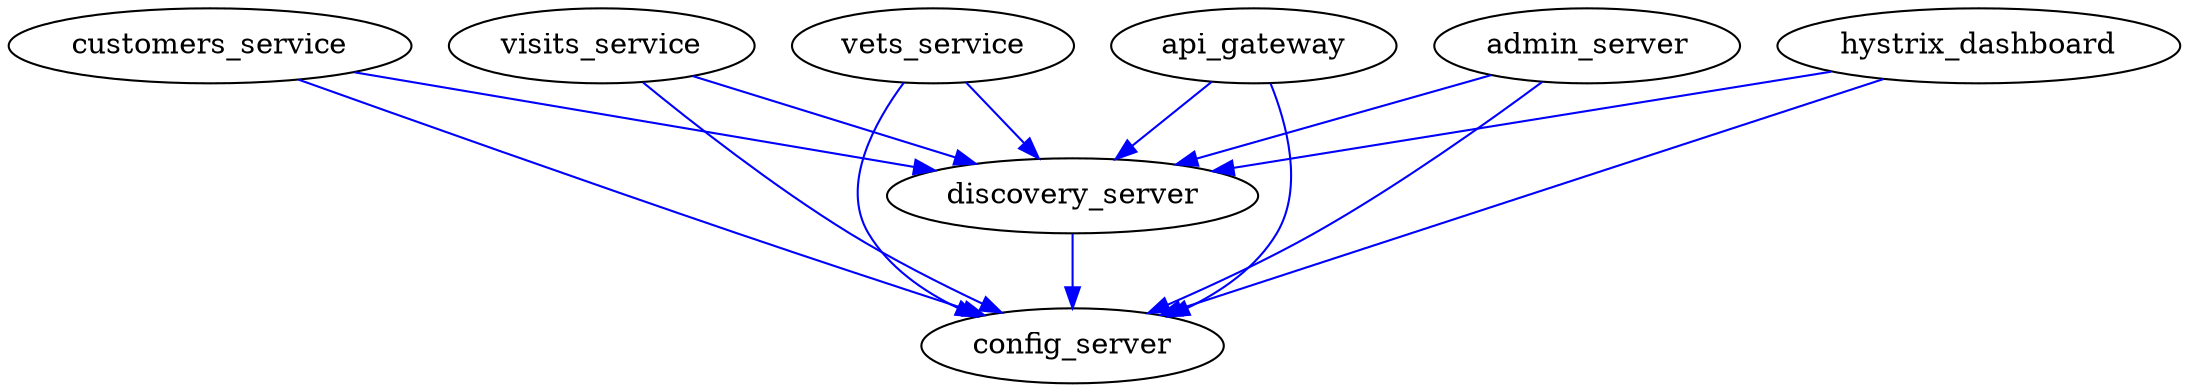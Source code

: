 digraph {
discovery_server->config_server[color=blue]
customers_service->config_server[color=blue]
customers_service->discovery_server[color=blue]
visits_service->config_server[color=blue]
visits_service->discovery_server[color=blue]
vets_service->config_server[color=blue]
vets_service->discovery_server[color=blue]
api_gateway->config_server[color=blue]
api_gateway->discovery_server[color=blue]
admin_server->config_server[color=blue]
admin_server->discovery_server[color=blue]
hystrix_dashboard->config_server[color=blue]
hystrix_dashboard->discovery_server[color=blue]
}